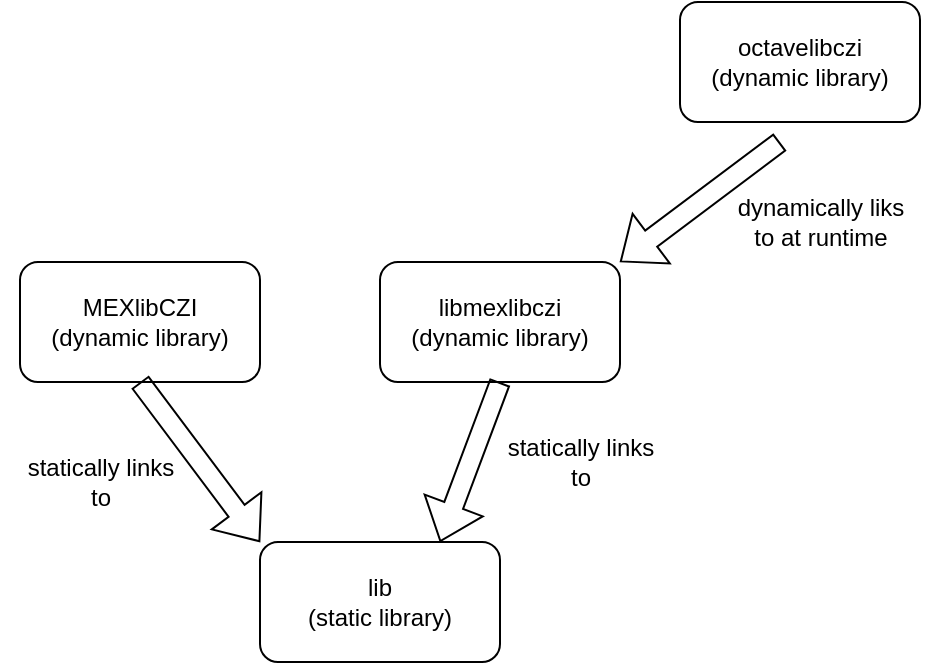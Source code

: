 <mxfile version="24.7.17">
  <diagram name="Page-1" id="Htphx_1PATKrM6K547Hl">
    <mxGraphModel dx="1098" dy="820" grid="1" gridSize="10" guides="1" tooltips="1" connect="1" arrows="1" fold="1" page="1" pageScale="1" pageWidth="850" pageHeight="1100" math="0" shadow="0">
      <root>
        <mxCell id="0" />
        <mxCell id="1" parent="0" />
        <mxCell id="BRgU4PrnbskxXR9fhvR0-1" value="lib&lt;br&gt;(static library)" style="rounded=1;whiteSpace=wrap;html=1;" vertex="1" parent="1">
          <mxGeometry x="360" y="390" width="120" height="60" as="geometry" />
        </mxCell>
        <mxCell id="BRgU4PrnbskxXR9fhvR0-2" value="MEXlibCZI&lt;br&gt;(dynamic library)" style="rounded=1;whiteSpace=wrap;html=1;" vertex="1" parent="1">
          <mxGeometry x="240" y="250" width="120" height="60" as="geometry" />
        </mxCell>
        <mxCell id="BRgU4PrnbskxXR9fhvR0-3" value="libmexlibczi&lt;br&gt;(dynamic library)" style="rounded=1;whiteSpace=wrap;html=1;" vertex="1" parent="1">
          <mxGeometry x="420" y="250" width="120" height="60" as="geometry" />
        </mxCell>
        <mxCell id="BRgU4PrnbskxXR9fhvR0-9" value="octavelibczi&lt;br&gt;(dynamic library)" style="rounded=1;whiteSpace=wrap;html=1;" vertex="1" parent="1">
          <mxGeometry x="570" y="120" width="120" height="60" as="geometry" />
        </mxCell>
        <mxCell id="BRgU4PrnbskxXR9fhvR0-11" value="" style="shape=flexArrow;endArrow=classic;html=1;rounded=0;exitX=0.5;exitY=1;exitDx=0;exitDy=0;entryX=0;entryY=0;entryDx=0;entryDy=0;" edge="1" parent="1" source="BRgU4PrnbskxXR9fhvR0-2" target="BRgU4PrnbskxXR9fhvR0-1">
          <mxGeometry width="50" height="50" relative="1" as="geometry">
            <mxPoint x="400" y="450" as="sourcePoint" />
            <mxPoint x="450" y="400" as="targetPoint" />
          </mxGeometry>
        </mxCell>
        <mxCell id="BRgU4PrnbskxXR9fhvR0-13" value="statically links&lt;br&gt;to" style="text;html=1;align=center;verticalAlign=middle;resizable=0;points=[];autosize=1;strokeColor=none;fillColor=none;" vertex="1" parent="1">
          <mxGeometry x="230" y="340" width="100" height="40" as="geometry" />
        </mxCell>
        <mxCell id="BRgU4PrnbskxXR9fhvR0-14" value="" style="shape=flexArrow;endArrow=classic;html=1;rounded=0;exitX=0.5;exitY=1;exitDx=0;exitDy=0;entryX=0.75;entryY=0;entryDx=0;entryDy=0;" edge="1" parent="1" target="BRgU4PrnbskxXR9fhvR0-1">
          <mxGeometry width="50" height="50" relative="1" as="geometry">
            <mxPoint x="480" y="310" as="sourcePoint" />
            <mxPoint x="540" y="390" as="targetPoint" />
          </mxGeometry>
        </mxCell>
        <mxCell id="BRgU4PrnbskxXR9fhvR0-15" value="statically links&lt;br&gt;to" style="text;html=1;align=center;verticalAlign=middle;resizable=0;points=[];autosize=1;strokeColor=none;fillColor=none;" vertex="1" parent="1">
          <mxGeometry x="470" y="330" width="100" height="40" as="geometry" />
        </mxCell>
        <mxCell id="BRgU4PrnbskxXR9fhvR0-16" value="" style="shape=flexArrow;endArrow=classic;html=1;rounded=0;entryX=1;entryY=0;entryDx=0;entryDy=0;" edge="1" parent="1" target="BRgU4PrnbskxXR9fhvR0-3">
          <mxGeometry width="50" height="50" relative="1" as="geometry">
            <mxPoint x="620" y="190" as="sourcePoint" />
            <mxPoint x="670" y="140" as="targetPoint" />
          </mxGeometry>
        </mxCell>
        <mxCell id="BRgU4PrnbskxXR9fhvR0-17" value="dynamically liks&lt;br&gt;to at runtime" style="text;html=1;align=center;verticalAlign=middle;resizable=0;points=[];autosize=1;strokeColor=none;fillColor=none;" vertex="1" parent="1">
          <mxGeometry x="585" y="210" width="110" height="40" as="geometry" />
        </mxCell>
      </root>
    </mxGraphModel>
  </diagram>
</mxfile>
